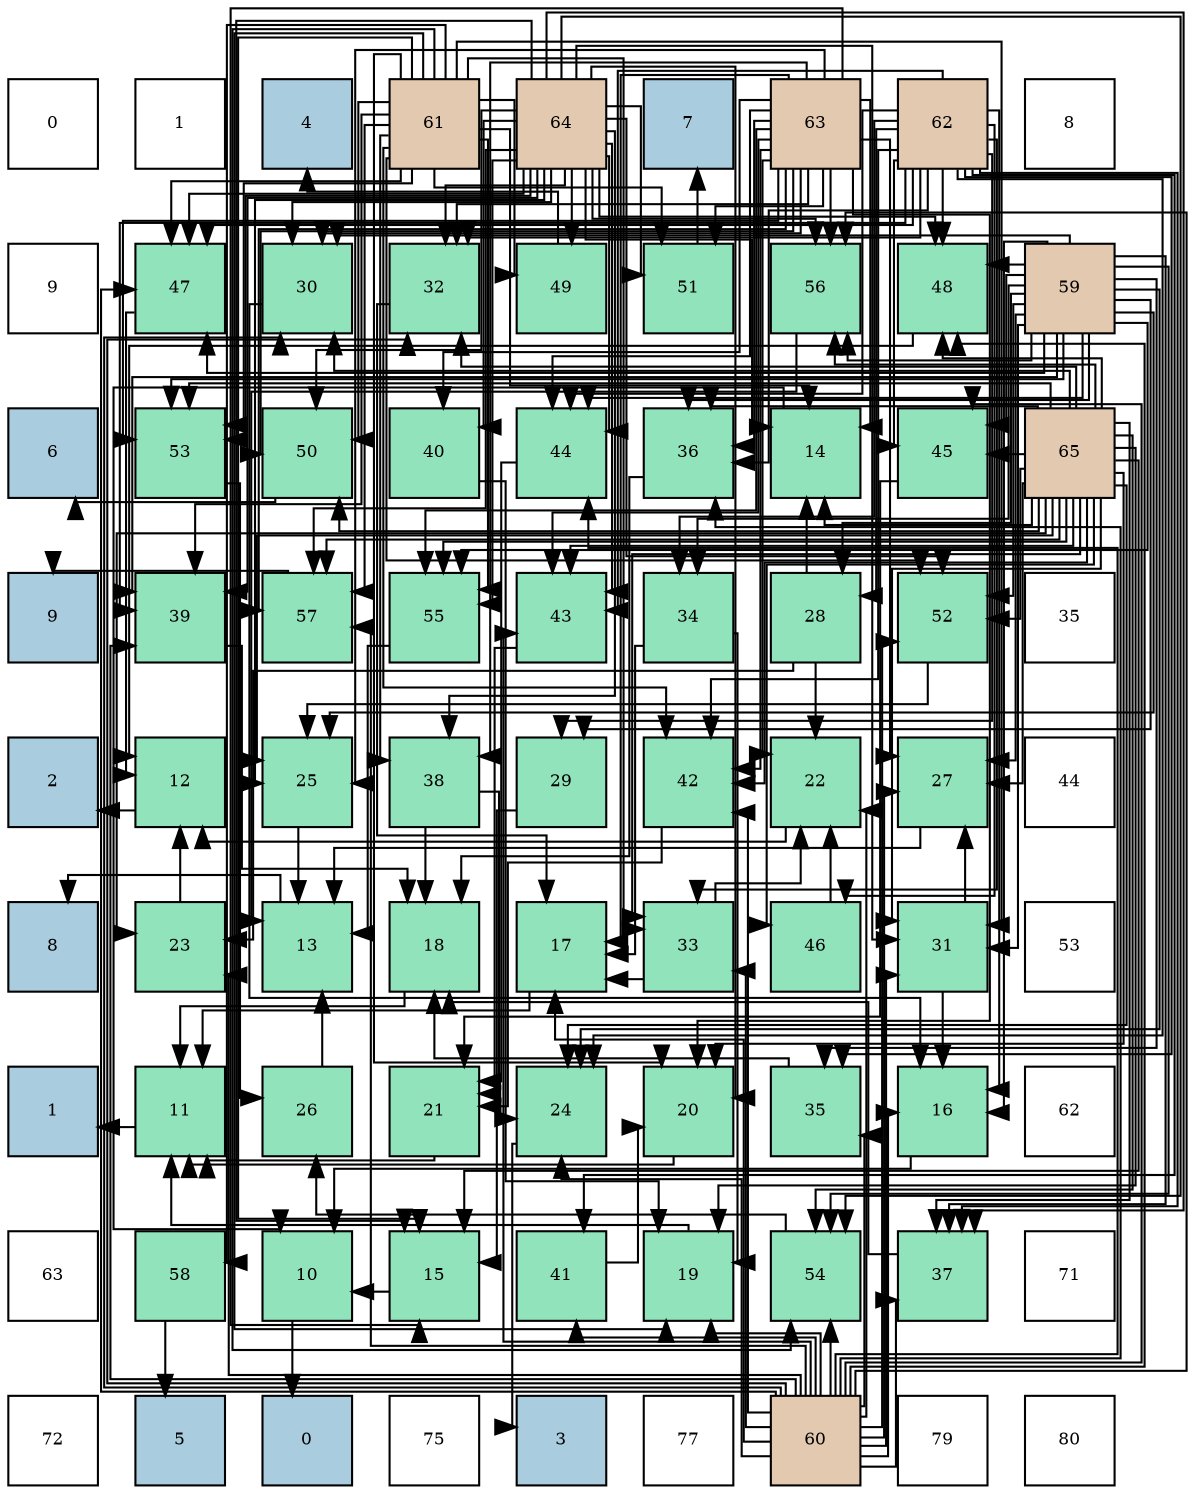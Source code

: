 digraph layout{
 rankdir=TB;
 splines=ortho;
 node [style=filled shape=square fixedsize=true width=0.6];
0[label="0", fontsize=8, fillcolor="#ffffff"];
1[label="1", fontsize=8, fillcolor="#ffffff"];
2[label="4", fontsize=8, fillcolor="#a9ccde"];
3[label="61", fontsize=8, fillcolor="#e3c9af"];
4[label="64", fontsize=8, fillcolor="#e3c9af"];
5[label="7", fontsize=8, fillcolor="#a9ccde"];
6[label="63", fontsize=8, fillcolor="#e3c9af"];
7[label="62", fontsize=8, fillcolor="#e3c9af"];
8[label="8", fontsize=8, fillcolor="#ffffff"];
9[label="9", fontsize=8, fillcolor="#ffffff"];
10[label="47", fontsize=8, fillcolor="#91e3bb"];
11[label="30", fontsize=8, fillcolor="#91e3bb"];
12[label="32", fontsize=8, fillcolor="#91e3bb"];
13[label="49", fontsize=8, fillcolor="#91e3bb"];
14[label="51", fontsize=8, fillcolor="#91e3bb"];
15[label="56", fontsize=8, fillcolor="#91e3bb"];
16[label="48", fontsize=8, fillcolor="#91e3bb"];
17[label="59", fontsize=8, fillcolor="#e3c9af"];
18[label="6", fontsize=8, fillcolor="#a9ccde"];
19[label="53", fontsize=8, fillcolor="#91e3bb"];
20[label="50", fontsize=8, fillcolor="#91e3bb"];
21[label="40", fontsize=8, fillcolor="#91e3bb"];
22[label="44", fontsize=8, fillcolor="#91e3bb"];
23[label="36", fontsize=8, fillcolor="#91e3bb"];
24[label="14", fontsize=8, fillcolor="#91e3bb"];
25[label="45", fontsize=8, fillcolor="#91e3bb"];
26[label="65", fontsize=8, fillcolor="#e3c9af"];
27[label="9", fontsize=8, fillcolor="#a9ccde"];
28[label="39", fontsize=8, fillcolor="#91e3bb"];
29[label="57", fontsize=8, fillcolor="#91e3bb"];
30[label="55", fontsize=8, fillcolor="#91e3bb"];
31[label="43", fontsize=8, fillcolor="#91e3bb"];
32[label="34", fontsize=8, fillcolor="#91e3bb"];
33[label="28", fontsize=8, fillcolor="#91e3bb"];
34[label="52", fontsize=8, fillcolor="#91e3bb"];
35[label="35", fontsize=8, fillcolor="#ffffff"];
36[label="2", fontsize=8, fillcolor="#a9ccde"];
37[label="12", fontsize=8, fillcolor="#91e3bb"];
38[label="25", fontsize=8, fillcolor="#91e3bb"];
39[label="38", fontsize=8, fillcolor="#91e3bb"];
40[label="29", fontsize=8, fillcolor="#91e3bb"];
41[label="42", fontsize=8, fillcolor="#91e3bb"];
42[label="22", fontsize=8, fillcolor="#91e3bb"];
43[label="27", fontsize=8, fillcolor="#91e3bb"];
44[label="44", fontsize=8, fillcolor="#ffffff"];
45[label="8", fontsize=8, fillcolor="#a9ccde"];
46[label="23", fontsize=8, fillcolor="#91e3bb"];
47[label="13", fontsize=8, fillcolor="#91e3bb"];
48[label="18", fontsize=8, fillcolor="#91e3bb"];
49[label="17", fontsize=8, fillcolor="#91e3bb"];
50[label="33", fontsize=8, fillcolor="#91e3bb"];
51[label="46", fontsize=8, fillcolor="#91e3bb"];
52[label="31", fontsize=8, fillcolor="#91e3bb"];
53[label="53", fontsize=8, fillcolor="#ffffff"];
54[label="1", fontsize=8, fillcolor="#a9ccde"];
55[label="11", fontsize=8, fillcolor="#91e3bb"];
56[label="26", fontsize=8, fillcolor="#91e3bb"];
57[label="21", fontsize=8, fillcolor="#91e3bb"];
58[label="24", fontsize=8, fillcolor="#91e3bb"];
59[label="20", fontsize=8, fillcolor="#91e3bb"];
60[label="35", fontsize=8, fillcolor="#91e3bb"];
61[label="16", fontsize=8, fillcolor="#91e3bb"];
62[label="62", fontsize=8, fillcolor="#ffffff"];
63[label="63", fontsize=8, fillcolor="#ffffff"];
64[label="58", fontsize=8, fillcolor="#91e3bb"];
65[label="10", fontsize=8, fillcolor="#91e3bb"];
66[label="15", fontsize=8, fillcolor="#91e3bb"];
67[label="41", fontsize=8, fillcolor="#91e3bb"];
68[label="19", fontsize=8, fillcolor="#91e3bb"];
69[label="54", fontsize=8, fillcolor="#91e3bb"];
70[label="37", fontsize=8, fillcolor="#91e3bb"];
71[label="71", fontsize=8, fillcolor="#ffffff"];
72[label="72", fontsize=8, fillcolor="#ffffff"];
73[label="5", fontsize=8, fillcolor="#a9ccde"];
74[label="0", fontsize=8, fillcolor="#a9ccde"];
75[label="75", fontsize=8, fillcolor="#ffffff"];
76[label="3", fontsize=8, fillcolor="#a9ccde"];
77[label="77", fontsize=8, fillcolor="#ffffff"];
78[label="60", fontsize=8, fillcolor="#e3c9af"];
79[label="79", fontsize=8, fillcolor="#ffffff"];
80[label="80", fontsize=8, fillcolor="#ffffff"];
edge [constraint=false, style=vis];65 -> 74;
55 -> 54;
37 -> 36;
47 -> 45;
24 -> 65;
66 -> 65;
61 -> 65;
49 -> 55;
48 -> 55;
68 -> 55;
59 -> 55;
57 -> 55;
42 -> 37;
46 -> 37;
58 -> 76;
38 -> 47;
56 -> 47;
43 -> 47;
33 -> 24;
33 -> 42;
33 -> 46;
40 -> 66;
11 -> 61;
52 -> 61;
52 -> 43;
12 -> 49;
50 -> 49;
50 -> 42;
32 -> 49;
32 -> 68;
60 -> 48;
23 -> 48;
70 -> 48;
39 -> 48;
39 -> 58;
28 -> 48;
21 -> 68;
67 -> 59;
41 -> 57;
31 -> 57;
22 -> 57;
25 -> 57;
51 -> 42;
10 -> 37;
16 -> 37;
13 -> 2;
20 -> 18;
14 -> 5;
34 -> 38;
19 -> 56;
69 -> 56;
30 -> 47;
15 -> 47;
29 -> 27;
64 -> 73;
17 -> 61;
17 -> 58;
17 -> 38;
17 -> 43;
17 -> 33;
17 -> 40;
17 -> 11;
17 -> 52;
17 -> 32;
17 -> 60;
17 -> 23;
17 -> 70;
17 -> 28;
17 -> 22;
17 -> 25;
17 -> 10;
17 -> 16;
17 -> 34;
17 -> 19;
17 -> 69;
17 -> 30;
17 -> 15;
78 -> 61;
78 -> 49;
78 -> 68;
78 -> 42;
78 -> 46;
78 -> 58;
78 -> 43;
78 -> 11;
78 -> 52;
78 -> 12;
78 -> 50;
78 -> 60;
78 -> 23;
78 -> 70;
78 -> 28;
78 -> 67;
78 -> 41;
78 -> 31;
78 -> 22;
78 -> 25;
78 -> 10;
78 -> 16;
78 -> 34;
78 -> 69;
78 -> 15;
78 -> 29;
3 -> 24;
3 -> 66;
3 -> 68;
3 -> 59;
3 -> 52;
3 -> 50;
3 -> 39;
3 -> 28;
3 -> 41;
3 -> 10;
3 -> 13;
3 -> 20;
3 -> 14;
3 -> 34;
3 -> 19;
3 -> 69;
3 -> 30;
3 -> 29;
3 -> 64;
7 -> 61;
7 -> 58;
7 -> 33;
7 -> 40;
7 -> 12;
7 -> 50;
7 -> 32;
7 -> 60;
7 -> 23;
7 -> 70;
7 -> 28;
7 -> 67;
7 -> 41;
7 -> 31;
7 -> 22;
7 -> 25;
7 -> 51;
7 -> 10;
7 -> 16;
6 -> 24;
6 -> 66;
6 -> 49;
6 -> 59;
6 -> 42;
6 -> 38;
6 -> 43;
6 -> 11;
6 -> 12;
6 -> 23;
6 -> 39;
6 -> 21;
6 -> 41;
6 -> 31;
6 -> 22;
6 -> 20;
6 -> 14;
6 -> 19;
6 -> 30;
6 -> 15;
6 -> 29;
4 -> 24;
4 -> 66;
4 -> 59;
4 -> 38;
4 -> 11;
4 -> 52;
4 -> 12;
4 -> 70;
4 -> 39;
4 -> 28;
4 -> 21;
4 -> 31;
4 -> 22;
4 -> 10;
4 -> 16;
4 -> 13;
4 -> 20;
4 -> 14;
4 -> 34;
4 -> 19;
4 -> 69;
4 -> 30;
4 -> 15;
4 -> 29;
26 -> 24;
26 -> 66;
26 -> 68;
26 -> 59;
26 -> 46;
26 -> 58;
26 -> 38;
26 -> 43;
26 -> 11;
26 -> 52;
26 -> 12;
26 -> 50;
26 -> 23;
26 -> 70;
26 -> 41;
26 -> 31;
26 -> 25;
26 -> 51;
26 -> 16;
26 -> 20;
26 -> 34;
26 -> 19;
26 -> 69;
26 -> 30;
26 -> 15;
26 -> 29;
edge [constraint=true, style=invis];
0 -> 9 -> 18 -> 27 -> 36 -> 45 -> 54 -> 63 -> 72;
1 -> 10 -> 19 -> 28 -> 37 -> 46 -> 55 -> 64 -> 73;
2 -> 11 -> 20 -> 29 -> 38 -> 47 -> 56 -> 65 -> 74;
3 -> 12 -> 21 -> 30 -> 39 -> 48 -> 57 -> 66 -> 75;
4 -> 13 -> 22 -> 31 -> 40 -> 49 -> 58 -> 67 -> 76;
5 -> 14 -> 23 -> 32 -> 41 -> 50 -> 59 -> 68 -> 77;
6 -> 15 -> 24 -> 33 -> 42 -> 51 -> 60 -> 69 -> 78;
7 -> 16 -> 25 -> 34 -> 43 -> 52 -> 61 -> 70 -> 79;
8 -> 17 -> 26 -> 35 -> 44 -> 53 -> 62 -> 71 -> 80;
rank = same {0 -> 1 -> 2 -> 3 -> 4 -> 5 -> 6 -> 7 -> 8};
rank = same {9 -> 10 -> 11 -> 12 -> 13 -> 14 -> 15 -> 16 -> 17};
rank = same {18 -> 19 -> 20 -> 21 -> 22 -> 23 -> 24 -> 25 -> 26};
rank = same {27 -> 28 -> 29 -> 30 -> 31 -> 32 -> 33 -> 34 -> 35};
rank = same {36 -> 37 -> 38 -> 39 -> 40 -> 41 -> 42 -> 43 -> 44};
rank = same {45 -> 46 -> 47 -> 48 -> 49 -> 50 -> 51 -> 52 -> 53};
rank = same {54 -> 55 -> 56 -> 57 -> 58 -> 59 -> 60 -> 61 -> 62};
rank = same {63 -> 64 -> 65 -> 66 -> 67 -> 68 -> 69 -> 70 -> 71};
rank = same {72 -> 73 -> 74 -> 75 -> 76 -> 77 -> 78 -> 79 -> 80};
}